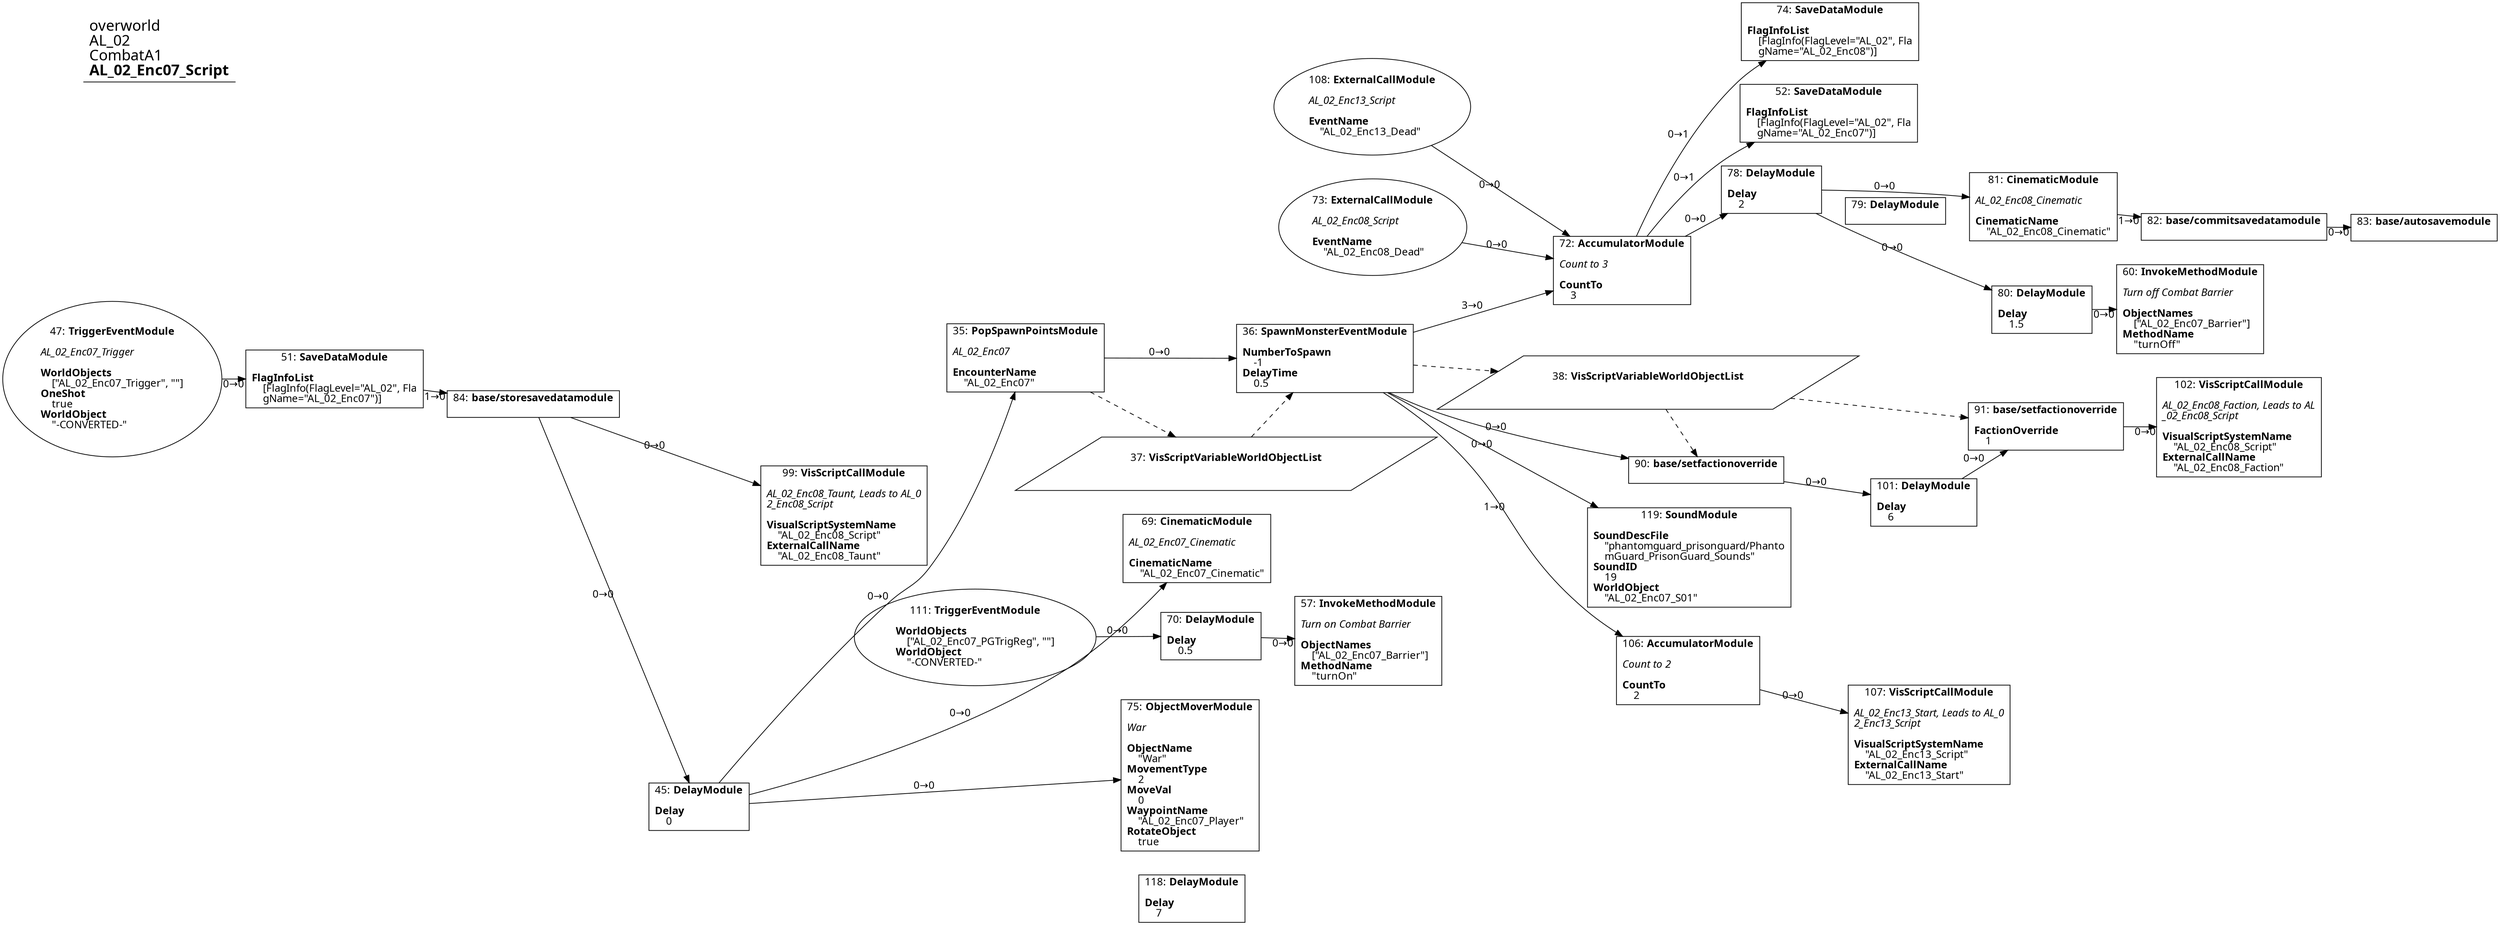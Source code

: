 digraph {
    layout = fdp;
    overlap = prism;
    sep = "+16";
    splines = spline;

    node [ shape = box ];

    graph [ fontname = "Segoe UI" ];
    node [ fontname = "Segoe UI" ];
    edge [ fontname = "Segoe UI" ];

    35 [ label = <35: <b>PopSpawnPointsModule</b><br/><br/><i>AL_02_Enc07<br align="left"/></i><br align="left"/><b>EncounterName</b><br align="left"/>    &quot;AL_02_Enc07&quot;<br align="left"/>> ];
    35 [ pos = "0.245,0.504!" ];
    35 -> 36 [ label = "0→0" ];
    35 -> 37 [ style = dashed ];

    36 [ label = <36: <b>SpawnMonsterEventModule</b><br/><br/><b>NumberToSpawn</b><br align="left"/>    -1<br align="left"/><b>DelayTime</b><br align="left"/>    0.5<br align="left"/>> ];
    36 [ pos = "0.76500005,0.504!" ];
    36 -> 72 [ label = "3→0" ];
    36 -> 90 [ label = "0→0" ];
    36 -> 106 [ label = "1→0" ];
    36 -> 119 [ label = "0→0" ];
    37 -> 36 [ style = dashed ];
    36 -> 38 [ style = dashed ];

    37 [ label = <37: <b>VisScriptVariableWorldObjectList</b><br/><br/>> ];
    37 [ shape = parallelogram ]
    37 [ pos = "0.52400005,0.29700002!" ];

    38 [ label = <38: <b>VisScriptVariableWorldObjectList</b><br/><br/>> ];
    38 [ shape = parallelogram ]
    38 [ pos = "1.217,0.47200003!" ];

    45 [ label = <45: <b>DelayModule</b><br/><br/><b>Delay</b><br align="left"/>    0<br align="left"/>> ];
    45 -> 35 [ label = "0→0" ];
    45 -> 75 [ label = "0→0" ];
    45 -> 69 [ label = "0→0" ];

    47 [ label = <47: <b>TriggerEventModule</b><br/><br/><i>AL_02_Enc07_Trigger<br align="left"/></i><br align="left"/><b>WorldObjects</b><br align="left"/>    [&quot;AL_02_Enc07_Trigger&quot;, &quot;&quot;]<br align="left"/><b>OneShot</b><br align="left"/>    true<br align="left"/><b>WorldObject</b><br align="left"/>    &quot;-CONVERTED-&quot;<br align="left"/>> ];
    47 [ shape = oval ]
    47 [ pos = "-1.1960001,0.47000003!" ];
    47 -> 51 [ label = "0→0" ];

    51 [ label = <51: <b>SaveDataModule</b><br/><br/><b>FlagInfoList</b><br align="left"/>    [FlagInfo(FlagLevel=&quot;AL_02&quot;, Fla<br align="left"/>    gName=&quot;AL_02_Enc07&quot;)]<br align="left"/>> ];
    51 [ pos = "-0.91300005,0.47000003!" ];
    51 -> 84 [ label = "1→0" ];

    52 [ label = <52: <b>SaveDataModule</b><br/><br/><b>FlagInfoList</b><br align="left"/>    [FlagInfo(FlagLevel=&quot;AL_02&quot;, Fla<br align="left"/>    gName=&quot;AL_02_Enc07&quot;)]<br align="left"/>> ];
    52 [ pos = "1.5990001,0.887!" ];

    57 [ label = <57: <b>InvokeMethodModule</b><br/><br/><i>Turn on Combat Barrier<br align="left"/></i><br align="left"/><b>ObjectNames</b><br align="left"/>    [&quot;AL_02_Enc07_Barrier&quot;]<br align="left"/><b>MethodName</b><br align="left"/>    &quot;turnOn&quot;<br align="left"/>> ];
    57 [ pos = "0.74500006,0.047000002!" ];

    60 [ label = <60: <b>InvokeMethodModule</b><br/><br/><i>Turn off Combat Barrier<br align="left"/></i><br align="left"/><b>ObjectNames</b><br align="left"/>    [&quot;AL_02_Enc07_Barrier&quot;]<br align="left"/><b>MethodName</b><br align="left"/>    &quot;turnOff&quot;<br align="left"/>> ];
    60 [ pos = "2.033,0.60800004!" ];

    69 [ label = <69: <b>CinematicModule</b><br/><br/><i>AL_02_Enc07_Cinematic<br align="left"/></i><br align="left"/><b>CinematicName</b><br align="left"/>    &quot;AL_02_Enc07_Cinematic&quot;<br align="left"/>> ];
    69 [ pos = "0.48600003,0.186!" ];

    70 [ label = <70: <b>DelayModule</b><br/><br/><b>Delay</b><br align="left"/>    0.5<br align="left"/>> ];
    70 [ pos = "0.518,0.058000002!" ];
    70 -> 57 [ label = "0→0" ];

    72 [ label = <72: <b>AccumulatorModule</b><br/><br/><i>Count to 3<br align="left"/></i><br align="left"/><b>CountTo</b><br align="left"/>    3<br align="left"/>> ];
    72 [ pos = "1.2160001,0.646!" ];
    72 -> 52 [ label = "0→1" ];
    72 -> 74 [ label = "0→1" ];
    72 -> 78 [ label = "0→0" ];

    73 [ label = <73: <b>ExternalCallModule</b><br/><br/><i>AL_02_Enc08_Script<br align="left"/></i><br align="left"/><b>EventName</b><br align="left"/>    &quot;AL_02_Enc08_Dead&quot;<br align="left"/>> ];
    73 [ shape = oval ]
    73 [ pos = "0.79200006,0.77400005!" ];
    73 -> 72 [ label = "0→0" ];

    74 [ label = <74: <b>SaveDataModule</b><br/><br/><b>FlagInfoList</b><br align="left"/>    [FlagInfo(FlagLevel=&quot;AL_02&quot;, Fla<br align="left"/>    gName=&quot;AL_02_Enc08&quot;)]<br align="left"/>> ];
    74 [ pos = "1.5990001,1.013!" ];

    75 [ label = <75: <b>ObjectMoverModule</b><br/><br/><i>War<br align="left"/></i><br align="left"/><b>ObjectName</b><br align="left"/>    &quot;War&quot;<br align="left"/><b>MovementType</b><br align="left"/>    2<br align="left"/><b>MoveVal</b><br align="left"/>    0<br align="left"/><b>WaypointName</b><br align="left"/>    &quot;AL_02_Enc07_Player&quot;<br align="left"/><b>RotateObject</b><br align="left"/>    true<br align="left"/>> ];
    75 [ pos = "0.483,-0.13900001!" ];

    78 [ label = <78: <b>DelayModule</b><br/><br/><b>Delay</b><br align="left"/>    2<br align="left"/>> ];
    78 [ pos = "1.5990001,0.75900006!" ];
    78 -> 80 [ label = "0→0" ];
    78 -> 81 [ label = "0→0" ];

    79 [ label = <79: <b>DelayModule</b><br/><br/>> ];
    79 [ pos = "1.5990001,0.75900006!" ];

    80 [ label = <80: <b>DelayModule</b><br/><br/><b>Delay</b><br align="left"/>    1.5<br align="left"/>> ];
    80 [ pos = "1.8540001,0.60800004!" ];
    80 -> 60 [ label = "0→0" ];

    81 [ label = <81: <b>CinematicModule</b><br/><br/><i>AL_02_Enc08_Cinematic<br align="left"/></i><br align="left"/><b>CinematicName</b><br align="left"/>    &quot;AL_02_Enc08_Cinematic&quot;<br align="left"/>> ];
    81 [ pos = "1.858,0.75900006!" ];
    81 -> 82 [ label = "1→0" ];

    82 [ label = <82: <b>base/commitsavedatamodule</b><br/><br/>> ];
    82 [ pos = "2.0770001,0.73600006!" ];
    82 -> 83 [ label = "0→0" ];

    83 [ label = <83: <b>base/autosavemodule</b><br/><br/>> ];
    83 [ pos = "2.335,0.73600006!" ];

    84 [ label = <84: <b>base/storesavedatamodule</b><br/><br/>> ];
    84 [ pos = "-0.689,0.44700003!" ];
    84 -> 45 [ label = "0→0" ];
    84 -> 99 [ label = "0→0" ];

    90 [ label = <90: <b>base/setfactionoverride</b><br/><br/>> ];
    90 [ pos = "1.332,0.31500003!" ];
    90 -> 101 [ label = "0→0" ];
    38 -> 90 [ style = dashed ];

    91 [ label = <91: <b>base/setfactionoverride</b><br/><br/><b>FactionOverride</b><br align="left"/>    1<br align="left"/>> ];
    91 [ pos = "1.8220001,0.41900003!" ];
    91 -> 102 [ label = "0→0" ];
    38 -> 91 [ style = dashed ];

    99 [ label = <99: <b>VisScriptCallModule</b><br/><br/><i>AL_02_Enc08_Taunt, Leads to AL_0<br align="left"/>2_Enc08_Script<br align="left"/></i><br align="left"/><b>VisualScriptSystemName</b><br align="left"/>    &quot;AL_02_Enc08_Script&quot;<br align="left"/><b>ExternalCallName</b><br align="left"/>    &quot;AL_02_Enc08_Taunt&quot;<br align="left"/>> ];
    99 [ pos = "0.0050000004,0.24400002!" ];

    101 [ label = <101: <b>DelayModule</b><br/><br/><b>Delay</b><br align="left"/>    6<br align="left"/>> ];
    101 [ pos = "1.6570001,0.28500003!" ];
    101 -> 91 [ label = "0→0" ];

    102 [ label = <102: <b>VisScriptCallModule</b><br/><br/><i>AL_02_Enc08_Faction, Leads to AL<br align="left"/>_02_Enc08_Script<br align="left"/></i><br align="left"/><b>VisualScriptSystemName</b><br align="left"/>    &quot;AL_02_Enc08_Script&quot;<br align="left"/><b>ExternalCallName</b><br align="left"/>    &quot;AL_02_Enc08_Faction&quot;<br align="left"/>> ];
    102 [ pos = "2.1200001,0.42000002!" ];

    106 [ label = <106: <b>AccumulatorModule</b><br/><br/><i>Count to 2<br align="left"/></i><br align="left"/><b>CountTo</b><br align="left"/>    2<br align="left"/>> ];
    106 [ pos = "1.294,0.004!" ];
    106 -> 107 [ label = "0→0" ];

    107 [ label = <107: <b>VisScriptCallModule</b><br/><br/><i>AL_02_Enc13_Start, Leads to AL_0<br align="left"/>2_Enc13_Script<br align="left"/></i><br align="left"/><b>VisualScriptSystemName</b><br align="left"/>    &quot;AL_02_Enc13_Script&quot;<br align="left"/><b>ExternalCallName</b><br align="left"/>    &quot;AL_02_Enc13_Start&quot;<br align="left"/>> ];
    107 [ pos = "1.6700001,-0.095000006!" ];

    108 [ label = <108: <b>ExternalCallModule</b><br/><br/><i>AL_02_Enc13_Script<br align="left"/></i><br align="left"/><b>EventName</b><br align="left"/>    &quot;AL_02_Enc13_Dead&quot;<br align="left"/>> ];
    108 [ shape = oval ]
    108 [ pos = "0.79200006,0.86300004!" ];
    108 -> 72 [ label = "0→0" ];

    111 [ label = <111: <b>TriggerEventModule</b><br/><br/><b>WorldObjects</b><br align="left"/>    [&quot;AL_02_Enc07_PGTrigReg&quot;, &quot;&quot;]<br align="left"/><b>WorldObject</b><br align="left"/>    &quot;-CONVERTED-&quot;<br align="left"/>> ];
    111 [ shape = oval ]
    111 [ pos = "0.20400001,0.059000004!" ];
    111 -> 70 [ label = "0→0" ];

    118 [ label = <118: <b>DelayModule</b><br/><br/><b>Delay</b><br align="left"/>    7<br align="left"/>> ];
    118 [ pos = "0.48900002,-0.33400002!" ];

    119 [ label = <119: <b>SoundModule</b><br/><br/><b>SoundDescFile</b><br align="left"/>    &quot;phantomguard_prisonguard/Phanto<br align="left"/>    mGuard_PrisonGuard_Sounds&quot;<br align="left"/><b>SoundID</b><br align="left"/>    19<br align="left"/><b>WorldObject</b><br align="left"/>    &quot;AL_02_Enc07_S01&quot;<br align="left"/>> ];
    119 [ pos = "1.302,0.187!" ];

    title [ pos = "-1.197,1.014!" ];
    title [ shape = underline ];
    title [ label = <<font point-size="20">overworld<br align="left"/>AL_02<br align="left"/>CombatA1<br align="left"/><b>AL_02_Enc07_Script</b><br align="left"/></font>> ];
}
